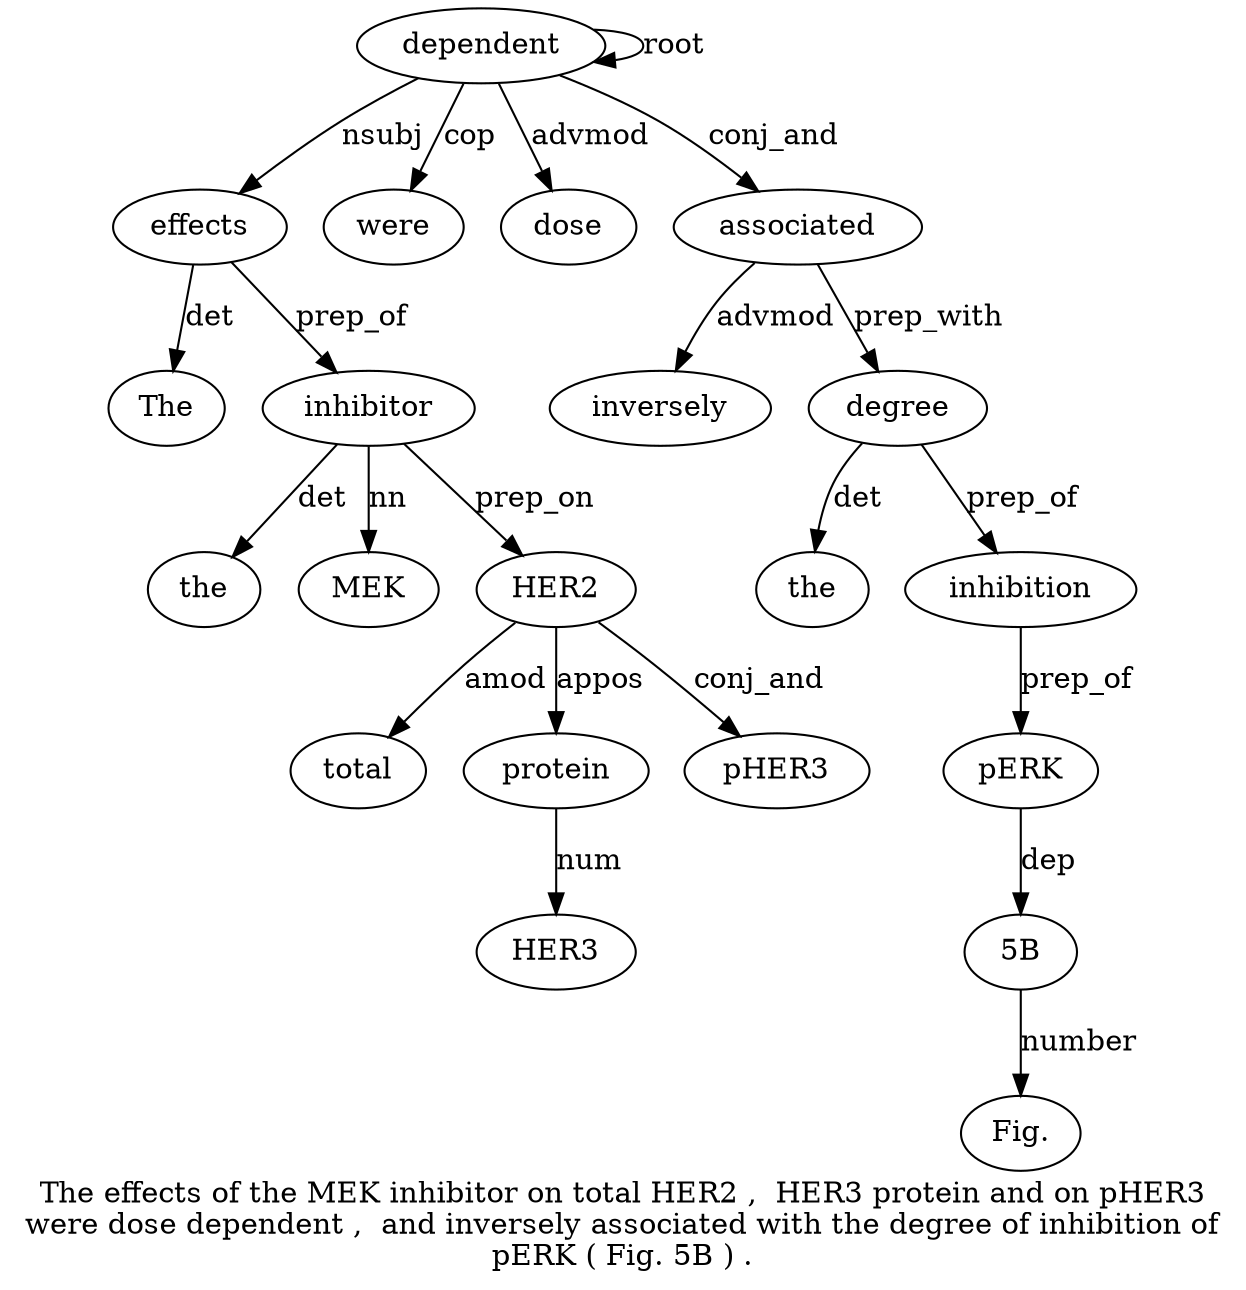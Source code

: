 digraph "The effects of the MEK inhibitor on total HER2 ,  HER3 protein and on pHER3 were dose dependent ,  and inversely associated with the degree of inhibition of pERK ( Fig. 5B ) ." {
label="The effects of the MEK inhibitor on total HER2 ,  HER3 protein and on pHER3
were dose dependent ,  and inversely associated with the degree of inhibition of
pERK ( Fig. 5B ) .";
effects2 [style=filled, fillcolor=white, label=effects];
The1 [style=filled, fillcolor=white, label=The];
effects2 -> The1  [label=det];
dependent18 [style=filled, fillcolor=white, label=dependent];
dependent18 -> effects2  [label=nsubj];
inhibitor6 [style=filled, fillcolor=white, label=inhibitor];
the4 [style=filled, fillcolor=white, label=the];
inhibitor6 -> the4  [label=det];
MEK5 [style=filled, fillcolor=white, label=MEK];
inhibitor6 -> MEK5  [label=nn];
effects2 -> inhibitor6  [label=prep_of];
HER29 [style=filled, fillcolor=white, label=HER2];
total8 [style=filled, fillcolor=white, label=total];
HER29 -> total8  [label=amod];
inhibitor6 -> HER29  [label=prep_on];
protein12 [style=filled, fillcolor=white, label=protein];
HER311 [style=filled, fillcolor=white, label=HER3];
protein12 -> HER311  [label=num];
HER29 -> protein12  [label=appos];
pHER315 [style=filled, fillcolor=white, label=pHER3];
HER29 -> pHER315  [label=conj_and];
were16 [style=filled, fillcolor=white, label=were];
dependent18 -> were16  [label=cop];
dose17 [style=filled, fillcolor=white, label=dose];
dependent18 -> dose17  [label=advmod];
dependent18 -> dependent18  [label=root];
associated22 [style=filled, fillcolor=white, label=associated];
inversely21 [style=filled, fillcolor=white, label=inversely];
associated22 -> inversely21  [label=advmod];
dependent18 -> associated22  [label=conj_and];
degree25 [style=filled, fillcolor=white, label=degree];
the24 [style=filled, fillcolor=white, label=the];
degree25 -> the24  [label=det];
associated22 -> degree25  [label=prep_with];
inhibition27 [style=filled, fillcolor=white, label=inhibition];
degree25 -> inhibition27  [label=prep_of];
pERK29 [style=filled, fillcolor=white, label=pERK];
inhibition27 -> pERK29  [label=prep_of];
"5B32" [style=filled, fillcolor=white, label="5B"];
"Fig.31" [style=filled, fillcolor=white, label="Fig."];
"5B32" -> "Fig.31"  [label=number];
pERK29 -> "5B32"  [label=dep];
}
